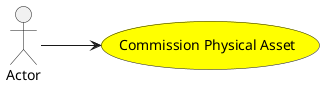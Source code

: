 @startuml


left to right direction

usecase "Commission Physical Asset" as CommissionPhysicalAsset #yellow

Actor "Actor" as Actor

Actor --> CommissionPhysicalAsset











@enduml
